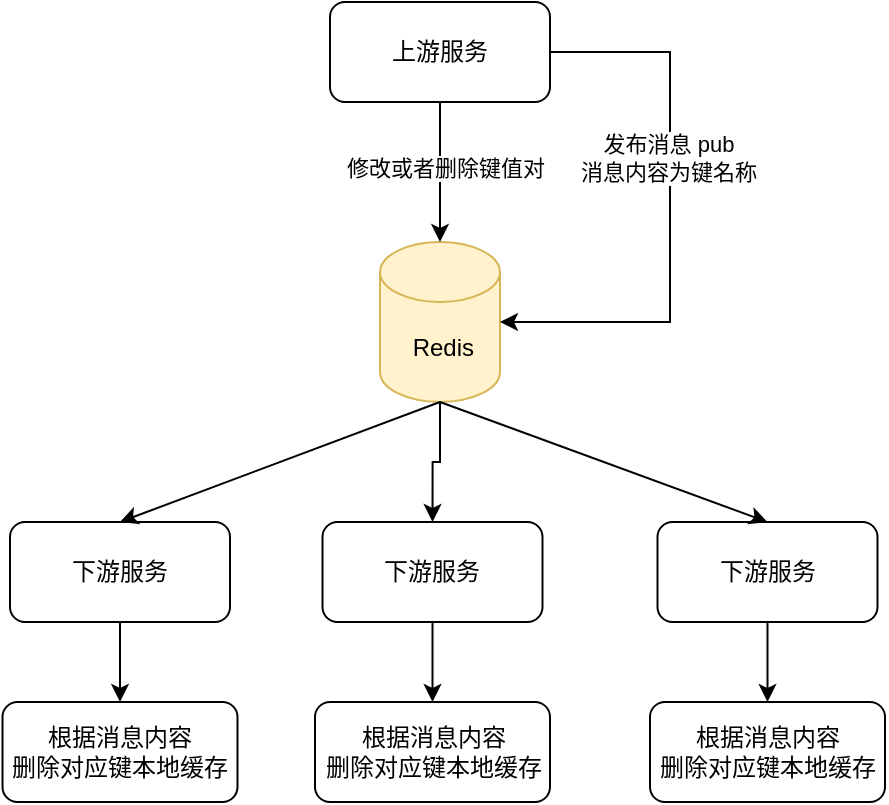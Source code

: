 <mxfile version="26.1.3">
  <diagram name="第 1 页" id="lDRHs1vWMW8rRtZhULNQ">
    <mxGraphModel dx="1426" dy="764" grid="1" gridSize="10" guides="1" tooltips="1" connect="1" arrows="1" fold="1" page="1" pageScale="1" pageWidth="827" pageHeight="1169" math="0" shadow="0">
      <root>
        <mxCell id="0" />
        <mxCell id="1" parent="0" />
        <mxCell id="Ms6r0AXBp3TNDa4eyP1D-1" value="上游服务" style="rounded=1;whiteSpace=wrap;html=1;" vertex="1" parent="1">
          <mxGeometry x="270" y="80" width="110" height="50" as="geometry" />
        </mxCell>
        <mxCell id="Ms6r0AXBp3TNDa4eyP1D-30" style="edgeStyle=orthogonalEdgeStyle;rounded=0;orthogonalLoop=1;jettySize=auto;html=1;entryX=0.5;entryY=0;entryDx=0;entryDy=0;" edge="1" parent="1" source="Ms6r0AXBp3TNDa4eyP1D-2" target="Ms6r0AXBp3TNDa4eyP1D-24">
          <mxGeometry relative="1" as="geometry" />
        </mxCell>
        <mxCell id="Ms6r0AXBp3TNDa4eyP1D-2" value="&amp;nbsp;Redis" style="shape=cylinder3;whiteSpace=wrap;html=1;boundedLbl=1;backgroundOutline=1;size=15;fillColor=#fff2cc;strokeColor=#d6b656;" vertex="1" parent="1">
          <mxGeometry x="295" y="200" width="60" height="80" as="geometry" />
        </mxCell>
        <mxCell id="Ms6r0AXBp3TNDa4eyP1D-3" value="" style="endArrow=classic;html=1;rounded=0;exitX=0.5;exitY=1;exitDx=0;exitDy=0;entryX=0.5;entryY=0;entryDx=0;entryDy=0;entryPerimeter=0;" edge="1" parent="1" source="Ms6r0AXBp3TNDa4eyP1D-1" target="Ms6r0AXBp3TNDa4eyP1D-2">
          <mxGeometry width="50" height="50" relative="1" as="geometry">
            <mxPoint x="100" y="250" as="sourcePoint" />
            <mxPoint x="150" y="200" as="targetPoint" />
          </mxGeometry>
        </mxCell>
        <mxCell id="Ms6r0AXBp3TNDa4eyP1D-4" value="&amp;nbsp;修改或者删除键值对" style="edgeLabel;html=1;align=center;verticalAlign=middle;resizable=0;points=[];" vertex="1" connectable="0" parent="Ms6r0AXBp3TNDa4eyP1D-3">
          <mxGeometry x="-0.057" y="1" relative="1" as="geometry">
            <mxPoint as="offset" />
          </mxGeometry>
        </mxCell>
        <mxCell id="Ms6r0AXBp3TNDa4eyP1D-5" value="" style="endArrow=classic;html=1;rounded=0;exitX=1;exitY=0.5;exitDx=0;exitDy=0;entryX=1;entryY=0.5;entryDx=0;entryDy=0;entryPerimeter=0;" edge="1" parent="1" source="Ms6r0AXBp3TNDa4eyP1D-1" target="Ms6r0AXBp3TNDa4eyP1D-2">
          <mxGeometry width="50" height="50" relative="1" as="geometry">
            <mxPoint x="590" y="120" as="sourcePoint" />
            <mxPoint x="640" y="70" as="targetPoint" />
            <Array as="points">
              <mxPoint x="440" y="105" />
              <mxPoint x="440" y="170" />
              <mxPoint x="440" y="240" />
            </Array>
          </mxGeometry>
        </mxCell>
        <mxCell id="Ms6r0AXBp3TNDa4eyP1D-6" value="发布消息 pub&lt;div&gt;消息内容为键名称&lt;/div&gt;" style="edgeLabel;html=1;align=center;verticalAlign=middle;resizable=0;points=[];" vertex="1" connectable="0" parent="Ms6r0AXBp3TNDa4eyP1D-5">
          <mxGeometry x="-0.193" y="-1" relative="1" as="geometry">
            <mxPoint as="offset" />
          </mxGeometry>
        </mxCell>
        <mxCell id="Ms6r0AXBp3TNDa4eyP1D-7" value="下游服务" style="rounded=1;whiteSpace=wrap;html=1;" vertex="1" parent="1">
          <mxGeometry x="110" y="340" width="110" height="50" as="geometry" />
        </mxCell>
        <mxCell id="Ms6r0AXBp3TNDa4eyP1D-12" value="" style="endArrow=classic;html=1;rounded=0;exitX=0.5;exitY=1;exitDx=0;exitDy=0;entryX=0.5;entryY=0;entryDx=0;entryDy=0;" edge="1" parent="1" source="Ms6r0AXBp3TNDa4eyP1D-7" target="Ms6r0AXBp3TNDa4eyP1D-13">
          <mxGeometry width="50" height="50" relative="1" as="geometry">
            <mxPoint x="200" y="480" as="sourcePoint" />
            <mxPoint x="165" y="430" as="targetPoint" />
          </mxGeometry>
        </mxCell>
        <mxCell id="Ms6r0AXBp3TNDa4eyP1D-13" value="&lt;div&gt;根据消息内容&lt;/div&gt;删除对应键本地缓存" style="rounded=1;whiteSpace=wrap;html=1;" vertex="1" parent="1">
          <mxGeometry x="106.25" y="430" width="117.5" height="50" as="geometry" />
        </mxCell>
        <mxCell id="Ms6r0AXBp3TNDa4eyP1D-21" value="" style="endArrow=classic;html=1;rounded=0;exitX=0.5;exitY=1;exitDx=0;exitDy=0;exitPerimeter=0;entryX=0.5;entryY=0;entryDx=0;entryDy=0;" edge="1" parent="1" source="Ms6r0AXBp3TNDa4eyP1D-2" target="Ms6r0AXBp3TNDa4eyP1D-7">
          <mxGeometry width="50" height="50" relative="1" as="geometry">
            <mxPoint x="180" y="320" as="sourcePoint" />
            <mxPoint x="230" y="270" as="targetPoint" />
          </mxGeometry>
        </mxCell>
        <mxCell id="Ms6r0AXBp3TNDa4eyP1D-24" value="下游服务" style="rounded=1;whiteSpace=wrap;html=1;" vertex="1" parent="1">
          <mxGeometry x="266.25" y="340" width="110" height="50" as="geometry" />
        </mxCell>
        <mxCell id="Ms6r0AXBp3TNDa4eyP1D-25" value="" style="endArrow=classic;html=1;rounded=0;exitX=0.5;exitY=1;exitDx=0;exitDy=0;entryX=0.5;entryY=0;entryDx=0;entryDy=0;" edge="1" parent="1" source="Ms6r0AXBp3TNDa4eyP1D-24" target="Ms6r0AXBp3TNDa4eyP1D-26">
          <mxGeometry width="50" height="50" relative="1" as="geometry">
            <mxPoint x="356.25" y="480" as="sourcePoint" />
            <mxPoint x="321.25" y="430" as="targetPoint" />
          </mxGeometry>
        </mxCell>
        <mxCell id="Ms6r0AXBp3TNDa4eyP1D-26" value="&lt;div&gt;根据消息内容&lt;/div&gt;删除对应键本地缓存" style="rounded=1;whiteSpace=wrap;html=1;" vertex="1" parent="1">
          <mxGeometry x="262.5" y="430" width="117.5" height="50" as="geometry" />
        </mxCell>
        <mxCell id="Ms6r0AXBp3TNDa4eyP1D-27" value="下游服务" style="rounded=1;whiteSpace=wrap;html=1;" vertex="1" parent="1">
          <mxGeometry x="433.75" y="340" width="110" height="50" as="geometry" />
        </mxCell>
        <mxCell id="Ms6r0AXBp3TNDa4eyP1D-28" value="" style="endArrow=classic;html=1;rounded=0;exitX=0.5;exitY=1;exitDx=0;exitDy=0;entryX=0.5;entryY=0;entryDx=0;entryDy=0;" edge="1" parent="1" source="Ms6r0AXBp3TNDa4eyP1D-27" target="Ms6r0AXBp3TNDa4eyP1D-29">
          <mxGeometry width="50" height="50" relative="1" as="geometry">
            <mxPoint x="523.75" y="480" as="sourcePoint" />
            <mxPoint x="488.75" y="430" as="targetPoint" />
          </mxGeometry>
        </mxCell>
        <mxCell id="Ms6r0AXBp3TNDa4eyP1D-29" value="&lt;div&gt;根据消息内容&lt;/div&gt;删除对应键本地缓存" style="rounded=1;whiteSpace=wrap;html=1;" vertex="1" parent="1">
          <mxGeometry x="430" y="430" width="117.5" height="50" as="geometry" />
        </mxCell>
        <mxCell id="Ms6r0AXBp3TNDa4eyP1D-32" value="" style="endArrow=classic;html=1;rounded=0;entryX=0.5;entryY=0;entryDx=0;entryDy=0;exitX=0.5;exitY=1;exitDx=0;exitDy=0;exitPerimeter=0;" edge="1" parent="1" source="Ms6r0AXBp3TNDa4eyP1D-2" target="Ms6r0AXBp3TNDa4eyP1D-27">
          <mxGeometry width="50" height="50" relative="1" as="geometry">
            <mxPoint x="440" y="340" as="sourcePoint" />
            <mxPoint x="490" y="290" as="targetPoint" />
          </mxGeometry>
        </mxCell>
      </root>
    </mxGraphModel>
  </diagram>
</mxfile>
